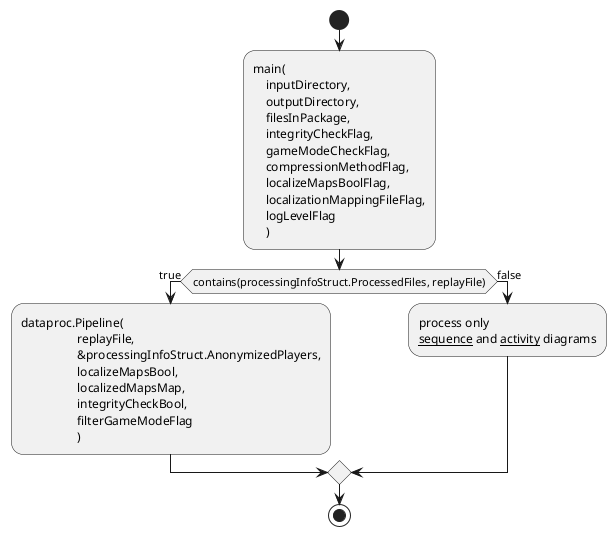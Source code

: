@startuml



start
:main(
    inputDirectory,
    outputDirectory,
    filesInPackage,
    integrityCheckFlag,
    gameModeCheckFlag,
    compressionMethodFlag,
    localizeMapsBoolFlag,
    localizationMappingFileFlag,
    logLevelFlag
    );
if (contains(processingInfoStruct.ProcessedFiles, replayFile)) then (true)
  :dataproc.Pipeline(
                    replayFile,
                    &processingInfoStruct.AnonymizedPlayers,
                    localizeMapsBool,
                    localizedMapsMap,
                    integrityCheckBool,
                    filterGameModeFlag
                    );
else (false)
  :process only
  __sequence__ and __activity__ diagrams;
endif
stop

@enduml